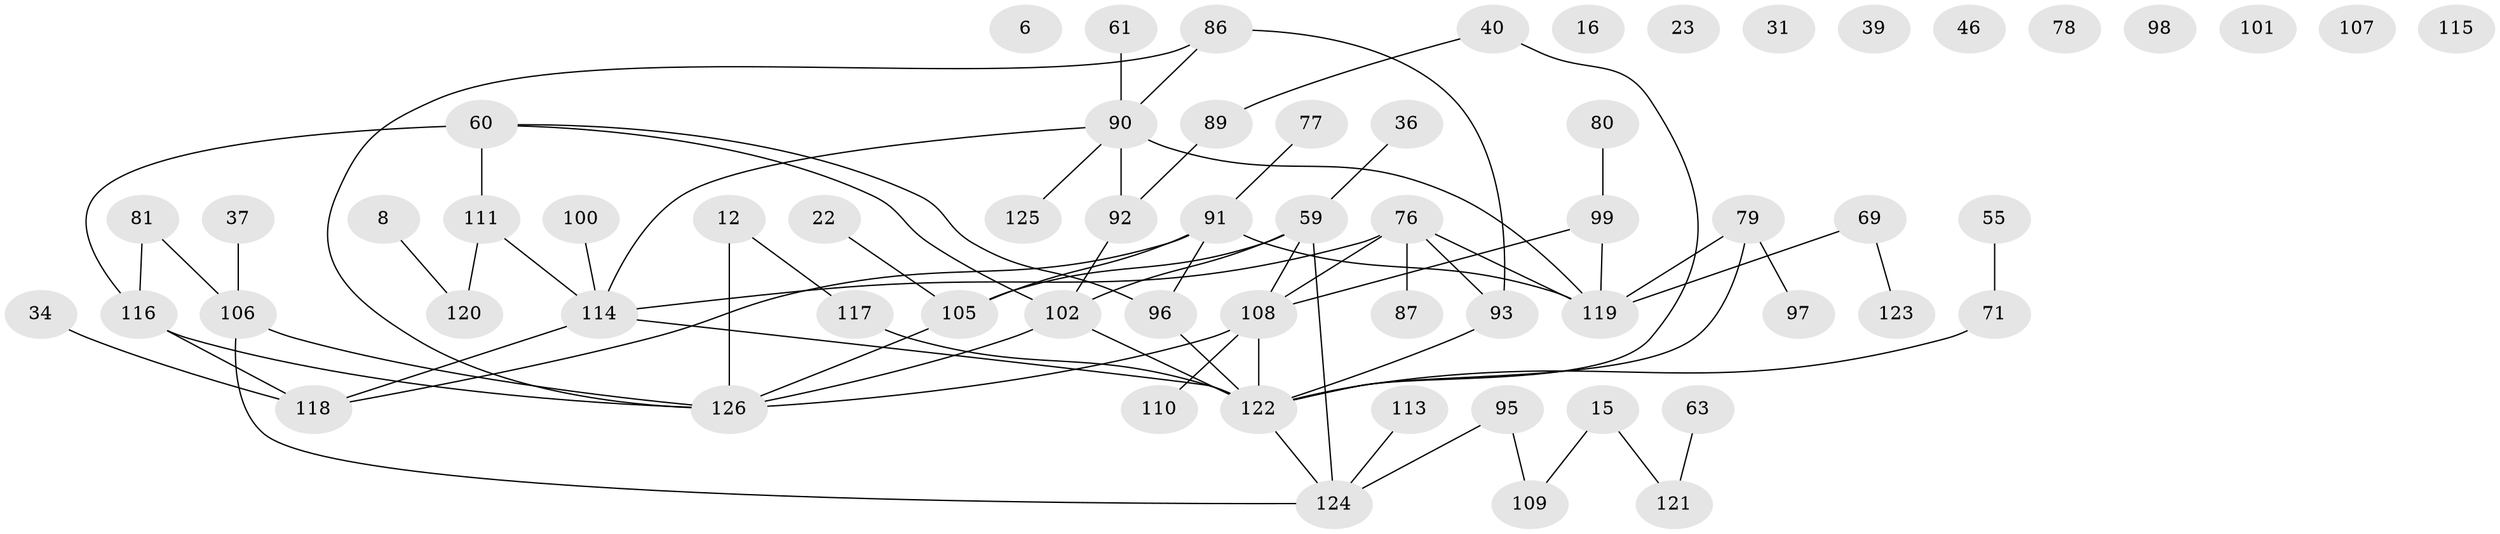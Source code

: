 // original degree distribution, {2: 0.29365079365079366, 3: 0.23809523809523808, 4: 0.12698412698412698, 0: 0.0873015873015873, 1: 0.1746031746031746, 5: 0.06349206349206349, 6: 0.015873015873015872}
// Generated by graph-tools (version 1.1) at 2025/43/03/04/25 21:43:10]
// undirected, 63 vertices, 74 edges
graph export_dot {
graph [start="1"]
  node [color=gray90,style=filled];
  6;
  8;
  12;
  15;
  16;
  22;
  23;
  31;
  34;
  36;
  37;
  39;
  40;
  46;
  55;
  59 [super="+17"];
  60 [super="+56"];
  61 [super="+47"];
  63;
  69;
  71;
  76 [super="+64"];
  77;
  78;
  79 [super="+73"];
  80;
  81;
  86 [super="+68+72"];
  87;
  89;
  90 [super="+28+3+48"];
  91 [super="+18"];
  92 [super="+2+65"];
  93 [super="+26"];
  95;
  96;
  97;
  98;
  99 [super="+49"];
  100;
  101;
  102 [super="+45+67"];
  105;
  106;
  107;
  108 [super="+7+41+82+94+43"];
  109;
  110;
  111 [super="+10+74"];
  113;
  114 [super="+35+88+85+19"];
  115;
  116 [super="+112"];
  117 [super="+104"];
  118;
  119 [super="+103"];
  120;
  121;
  122 [super="+33+29+51+9+62+50+58"];
  123;
  124 [super="+32+44"];
  125;
  126 [super="+54"];
  8 -- 120;
  12 -- 117 [weight=2];
  12 -- 126 [weight=2];
  15 -- 109;
  15 -- 121;
  22 -- 105;
  34 -- 118;
  36 -- 59;
  37 -- 106;
  40 -- 89;
  40 -- 122;
  55 -- 71;
  59 -- 124 [weight=2];
  59 -- 105;
  59 -- 102;
  59 -- 108;
  60 -- 116 [weight=2];
  60 -- 96;
  60 -- 102;
  60 -- 111;
  61 -- 90 [weight=2];
  63 -- 121;
  69 -- 119;
  69 -- 123;
  71 -- 122;
  76 -- 93;
  76 -- 87;
  76 -- 108;
  76 -- 119;
  76 -- 114;
  77 -- 91;
  79 -- 119 [weight=2];
  79 -- 97;
  79 -- 122;
  80 -- 99;
  81 -- 106;
  81 -- 116;
  86 -- 90;
  86 -- 93;
  86 -- 126;
  89 -- 92;
  90 -- 92 [weight=3];
  90 -- 125;
  90 -- 119 [weight=2];
  90 -- 114;
  91 -- 105;
  91 -- 118;
  91 -- 96;
  91 -- 119;
  92 -- 102;
  93 -- 122 [weight=3];
  95 -- 109;
  95 -- 124;
  96 -- 122;
  99 -- 119;
  99 -- 108 [weight=2];
  100 -- 114;
  102 -- 126;
  102 -- 122;
  105 -- 126;
  106 -- 124;
  106 -- 126;
  108 -- 110;
  108 -- 126;
  108 -- 122 [weight=2];
  111 -- 120;
  111 -- 114;
  113 -- 124;
  114 -- 118;
  114 -- 122;
  116 -- 118 [weight=2];
  116 -- 126;
  117 -- 122;
  122 -- 124;
}
